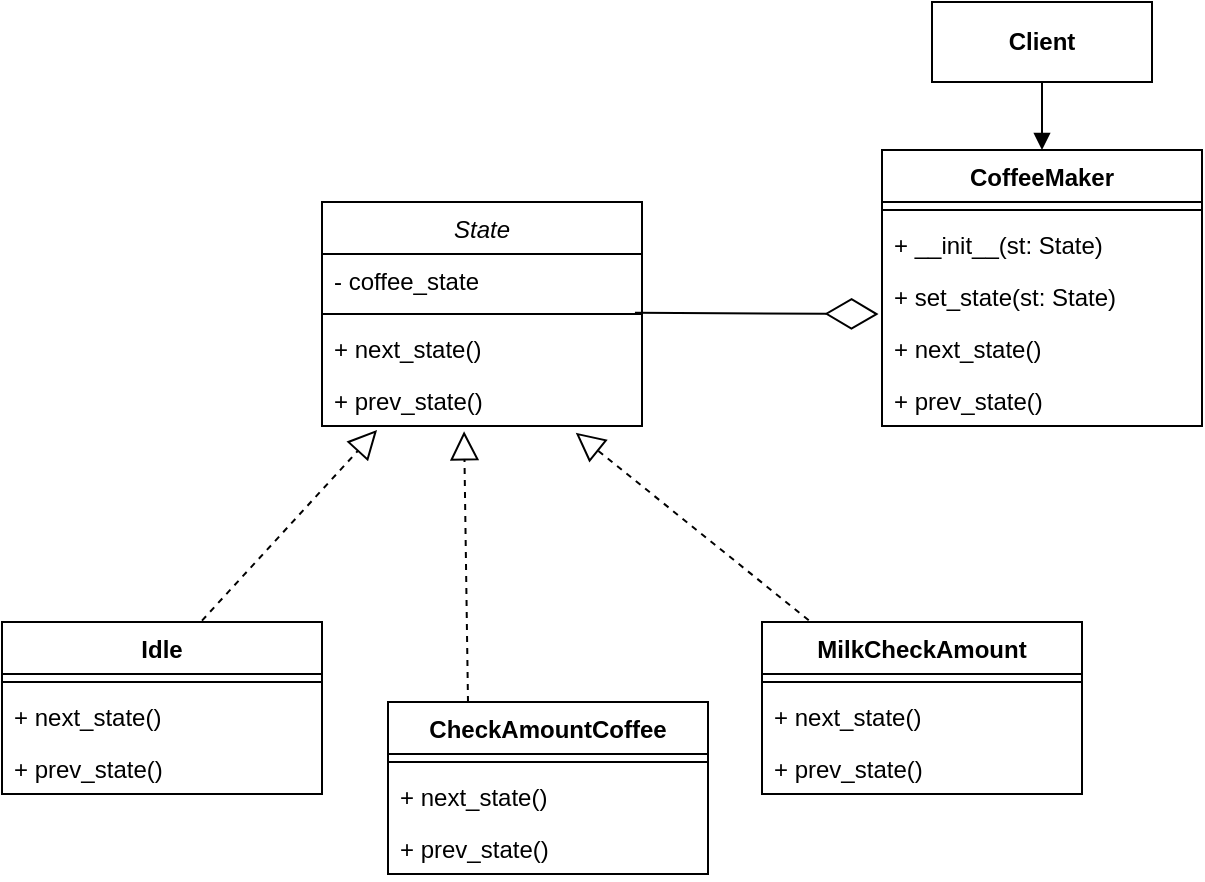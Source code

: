 <mxfile version="21.7.2" type="device">
  <diagram id="C5RBs43oDa-KdzZeNtuy" name="Page-1">
    <mxGraphModel dx="989" dy="545" grid="1" gridSize="10" guides="1" tooltips="1" connect="1" arrows="1" fold="1" page="1" pageScale="1" pageWidth="827" pageHeight="1169" math="0" shadow="0">
      <root>
        <mxCell id="WIyWlLk6GJQsqaUBKTNV-0" />
        <mxCell id="WIyWlLk6GJQsqaUBKTNV-1" parent="WIyWlLk6GJQsqaUBKTNV-0" />
        <mxCell id="fT7De7K5rYW7ky-I93JB-0" value="&lt;span style=&quot;font-weight: normal;&quot;&gt;&lt;i&gt;State&lt;/i&gt;&lt;/span&gt;" style="swimlane;fontStyle=1;align=center;verticalAlign=top;childLayout=stackLayout;horizontal=1;startSize=26;horizontalStack=0;resizeParent=1;resizeParentMax=0;resizeLast=0;collapsible=1;marginBottom=0;whiteSpace=wrap;html=1;" vertex="1" parent="WIyWlLk6GJQsqaUBKTNV-1">
          <mxGeometry x="300" y="110" width="160" height="112" as="geometry" />
        </mxCell>
        <mxCell id="fT7De7K5rYW7ky-I93JB-1" value="- coffee_state" style="text;strokeColor=none;fillColor=none;align=left;verticalAlign=top;spacingLeft=4;spacingRight=4;overflow=hidden;rotatable=0;points=[[0,0.5],[1,0.5]];portConstraint=eastwest;whiteSpace=wrap;html=1;" vertex="1" parent="fT7De7K5rYW7ky-I93JB-0">
          <mxGeometry y="26" width="160" height="26" as="geometry" />
        </mxCell>
        <mxCell id="fT7De7K5rYW7ky-I93JB-2" value="" style="line;strokeWidth=1;fillColor=none;align=left;verticalAlign=middle;spacingTop=-1;spacingLeft=3;spacingRight=3;rotatable=0;labelPosition=right;points=[];portConstraint=eastwest;strokeColor=inherit;" vertex="1" parent="fT7De7K5rYW7ky-I93JB-0">
          <mxGeometry y="52" width="160" height="8" as="geometry" />
        </mxCell>
        <mxCell id="fT7De7K5rYW7ky-I93JB-3" value="+ next_state()" style="text;strokeColor=none;fillColor=none;align=left;verticalAlign=top;spacingLeft=4;spacingRight=4;overflow=hidden;rotatable=0;points=[[0,0.5],[1,0.5]];portConstraint=eastwest;whiteSpace=wrap;html=1;" vertex="1" parent="fT7De7K5rYW7ky-I93JB-0">
          <mxGeometry y="60" width="160" height="26" as="geometry" />
        </mxCell>
        <mxCell id="fT7De7K5rYW7ky-I93JB-4" value="+ prev_state()" style="text;strokeColor=none;fillColor=none;align=left;verticalAlign=top;spacingLeft=4;spacingRight=4;overflow=hidden;rotatable=0;points=[[0,0.5],[1,0.5]];portConstraint=eastwest;whiteSpace=wrap;html=1;" vertex="1" parent="fT7De7K5rYW7ky-I93JB-0">
          <mxGeometry y="86" width="160" height="26" as="geometry" />
        </mxCell>
        <mxCell id="fT7De7K5rYW7ky-I93JB-5" value="CoffeeMaker" style="swimlane;fontStyle=1;align=center;verticalAlign=top;childLayout=stackLayout;horizontal=1;startSize=26;horizontalStack=0;resizeParent=1;resizeParentMax=0;resizeLast=0;collapsible=1;marginBottom=0;whiteSpace=wrap;html=1;" vertex="1" parent="WIyWlLk6GJQsqaUBKTNV-1">
          <mxGeometry x="580" y="84" width="160" height="138" as="geometry" />
        </mxCell>
        <mxCell id="fT7De7K5rYW7ky-I93JB-7" value="" style="line;strokeWidth=1;fillColor=none;align=left;verticalAlign=middle;spacingTop=-1;spacingLeft=3;spacingRight=3;rotatable=0;labelPosition=right;points=[];portConstraint=eastwest;strokeColor=inherit;" vertex="1" parent="fT7De7K5rYW7ky-I93JB-5">
          <mxGeometry y="26" width="160" height="8" as="geometry" />
        </mxCell>
        <mxCell id="fT7De7K5rYW7ky-I93JB-8" value="+ __init__(st: State)" style="text;strokeColor=none;fillColor=none;align=left;verticalAlign=top;spacingLeft=4;spacingRight=4;overflow=hidden;rotatable=0;points=[[0,0.5],[1,0.5]];portConstraint=eastwest;whiteSpace=wrap;html=1;" vertex="1" parent="fT7De7K5rYW7ky-I93JB-5">
          <mxGeometry y="34" width="160" height="26" as="geometry" />
        </mxCell>
        <mxCell id="fT7De7K5rYW7ky-I93JB-9" value="+ set_state(st: State)" style="text;strokeColor=none;fillColor=none;align=left;verticalAlign=top;spacingLeft=4;spacingRight=4;overflow=hidden;rotatable=0;points=[[0,0.5],[1,0.5]];portConstraint=eastwest;whiteSpace=wrap;html=1;" vertex="1" parent="fT7De7K5rYW7ky-I93JB-5">
          <mxGeometry y="60" width="160" height="26" as="geometry" />
        </mxCell>
        <mxCell id="fT7De7K5rYW7ky-I93JB-10" value="+ next_state()" style="text;strokeColor=none;fillColor=none;align=left;verticalAlign=top;spacingLeft=4;spacingRight=4;overflow=hidden;rotatable=0;points=[[0,0.5],[1,0.5]];portConstraint=eastwest;whiteSpace=wrap;html=1;" vertex="1" parent="fT7De7K5rYW7ky-I93JB-5">
          <mxGeometry y="86" width="160" height="26" as="geometry" />
        </mxCell>
        <mxCell id="fT7De7K5rYW7ky-I93JB-11" value="+ prev_state()" style="text;strokeColor=none;fillColor=none;align=left;verticalAlign=top;spacingLeft=4;spacingRight=4;overflow=hidden;rotatable=0;points=[[0,0.5],[1,0.5]];portConstraint=eastwest;whiteSpace=wrap;html=1;" vertex="1" parent="fT7De7K5rYW7ky-I93JB-5">
          <mxGeometry y="112" width="160" height="26" as="geometry" />
        </mxCell>
        <mxCell id="fT7De7K5rYW7ky-I93JB-12" value="Idle" style="swimlane;fontStyle=1;align=center;verticalAlign=top;childLayout=stackLayout;horizontal=1;startSize=26;horizontalStack=0;resizeParent=1;resizeParentMax=0;resizeLast=0;collapsible=1;marginBottom=0;whiteSpace=wrap;html=1;" vertex="1" parent="WIyWlLk6GJQsqaUBKTNV-1">
          <mxGeometry x="140" y="320" width="160" height="86" as="geometry" />
        </mxCell>
        <mxCell id="fT7De7K5rYW7ky-I93JB-13" value="" style="line;strokeWidth=1;fillColor=none;align=left;verticalAlign=middle;spacingTop=-1;spacingLeft=3;spacingRight=3;rotatable=0;labelPosition=right;points=[];portConstraint=eastwest;strokeColor=inherit;" vertex="1" parent="fT7De7K5rYW7ky-I93JB-12">
          <mxGeometry y="26" width="160" height="8" as="geometry" />
        </mxCell>
        <mxCell id="fT7De7K5rYW7ky-I93JB-16" value="+ next_state()" style="text;strokeColor=none;fillColor=none;align=left;verticalAlign=top;spacingLeft=4;spacingRight=4;overflow=hidden;rotatable=0;points=[[0,0.5],[1,0.5]];portConstraint=eastwest;whiteSpace=wrap;html=1;" vertex="1" parent="fT7De7K5rYW7ky-I93JB-12">
          <mxGeometry y="34" width="160" height="26" as="geometry" />
        </mxCell>
        <mxCell id="fT7De7K5rYW7ky-I93JB-17" value="+ prev_state()" style="text;strokeColor=none;fillColor=none;align=left;verticalAlign=top;spacingLeft=4;spacingRight=4;overflow=hidden;rotatable=0;points=[[0,0.5],[1,0.5]];portConstraint=eastwest;whiteSpace=wrap;html=1;" vertex="1" parent="fT7De7K5rYW7ky-I93JB-12">
          <mxGeometry y="60" width="160" height="26" as="geometry" />
        </mxCell>
        <mxCell id="fT7De7K5rYW7ky-I93JB-18" value="CheckAmountCoffee" style="swimlane;fontStyle=1;align=center;verticalAlign=top;childLayout=stackLayout;horizontal=1;startSize=26;horizontalStack=0;resizeParent=1;resizeParentMax=0;resizeLast=0;collapsible=1;marginBottom=0;whiteSpace=wrap;html=1;" vertex="1" parent="WIyWlLk6GJQsqaUBKTNV-1">
          <mxGeometry x="333" y="360" width="160" height="86" as="geometry" />
        </mxCell>
        <mxCell id="fT7De7K5rYW7ky-I93JB-19" value="" style="line;strokeWidth=1;fillColor=none;align=left;verticalAlign=middle;spacingTop=-1;spacingLeft=3;spacingRight=3;rotatable=0;labelPosition=right;points=[];portConstraint=eastwest;strokeColor=inherit;" vertex="1" parent="fT7De7K5rYW7ky-I93JB-18">
          <mxGeometry y="26" width="160" height="8" as="geometry" />
        </mxCell>
        <mxCell id="fT7De7K5rYW7ky-I93JB-20" value="+ next_state()" style="text;strokeColor=none;fillColor=none;align=left;verticalAlign=top;spacingLeft=4;spacingRight=4;overflow=hidden;rotatable=0;points=[[0,0.5],[1,0.5]];portConstraint=eastwest;whiteSpace=wrap;html=1;" vertex="1" parent="fT7De7K5rYW7ky-I93JB-18">
          <mxGeometry y="34" width="160" height="26" as="geometry" />
        </mxCell>
        <mxCell id="fT7De7K5rYW7ky-I93JB-21" value="+ prev_state()" style="text;strokeColor=none;fillColor=none;align=left;verticalAlign=top;spacingLeft=4;spacingRight=4;overflow=hidden;rotatable=0;points=[[0,0.5],[1,0.5]];portConstraint=eastwest;whiteSpace=wrap;html=1;" vertex="1" parent="fT7De7K5rYW7ky-I93JB-18">
          <mxGeometry y="60" width="160" height="26" as="geometry" />
        </mxCell>
        <mxCell id="fT7De7K5rYW7ky-I93JB-22" value="MilkCheckAmount" style="swimlane;fontStyle=1;align=center;verticalAlign=top;childLayout=stackLayout;horizontal=1;startSize=26;horizontalStack=0;resizeParent=1;resizeParentMax=0;resizeLast=0;collapsible=1;marginBottom=0;whiteSpace=wrap;html=1;" vertex="1" parent="WIyWlLk6GJQsqaUBKTNV-1">
          <mxGeometry x="520" y="320" width="160" height="86" as="geometry" />
        </mxCell>
        <mxCell id="fT7De7K5rYW7ky-I93JB-23" value="" style="line;strokeWidth=1;fillColor=none;align=left;verticalAlign=middle;spacingTop=-1;spacingLeft=3;spacingRight=3;rotatable=0;labelPosition=right;points=[];portConstraint=eastwest;strokeColor=inherit;" vertex="1" parent="fT7De7K5rYW7ky-I93JB-22">
          <mxGeometry y="26" width="160" height="8" as="geometry" />
        </mxCell>
        <mxCell id="fT7De7K5rYW7ky-I93JB-24" value="+ next_state()" style="text;strokeColor=none;fillColor=none;align=left;verticalAlign=top;spacingLeft=4;spacingRight=4;overflow=hidden;rotatable=0;points=[[0,0.5],[1,0.5]];portConstraint=eastwest;whiteSpace=wrap;html=1;" vertex="1" parent="fT7De7K5rYW7ky-I93JB-22">
          <mxGeometry y="34" width="160" height="26" as="geometry" />
        </mxCell>
        <mxCell id="fT7De7K5rYW7ky-I93JB-25" value="+ prev_state()" style="text;strokeColor=none;fillColor=none;align=left;verticalAlign=top;spacingLeft=4;spacingRight=4;overflow=hidden;rotatable=0;points=[[0,0.5],[1,0.5]];portConstraint=eastwest;whiteSpace=wrap;html=1;" vertex="1" parent="fT7De7K5rYW7ky-I93JB-22">
          <mxGeometry y="60" width="160" height="26" as="geometry" />
        </mxCell>
        <mxCell id="fT7De7K5rYW7ky-I93JB-26" value="" style="endArrow=block;dashed=1;endFill=0;endSize=12;html=1;rounded=0;entryX=0.172;entryY=1.076;entryDx=0;entryDy=0;entryPerimeter=0;" edge="1" parent="WIyWlLk6GJQsqaUBKTNV-1" target="fT7De7K5rYW7ky-I93JB-4">
          <mxGeometry width="160" relative="1" as="geometry">
            <mxPoint x="240" y="319.31" as="sourcePoint" />
            <mxPoint x="400" y="319.31" as="targetPoint" />
          </mxGeometry>
        </mxCell>
        <mxCell id="fT7De7K5rYW7ky-I93JB-27" value="" style="endArrow=block;dashed=1;endFill=0;endSize=12;html=1;rounded=0;entryX=0.444;entryY=1.102;entryDx=0;entryDy=0;entryPerimeter=0;exitX=0.25;exitY=0;exitDx=0;exitDy=0;" edge="1" parent="WIyWlLk6GJQsqaUBKTNV-1" source="fT7De7K5rYW7ky-I93JB-18" target="fT7De7K5rYW7ky-I93JB-4">
          <mxGeometry width="160" relative="1" as="geometry">
            <mxPoint x="346" y="345.31" as="sourcePoint" />
            <mxPoint x="454" y="250" as="targetPoint" />
          </mxGeometry>
        </mxCell>
        <mxCell id="fT7De7K5rYW7ky-I93JB-28" value="" style="endArrow=block;dashed=1;endFill=0;endSize=12;html=1;rounded=0;entryX=0.793;entryY=1.129;entryDx=0;entryDy=0;entryPerimeter=0;exitX=0.146;exitY=-0.01;exitDx=0;exitDy=0;exitPerimeter=0;" edge="1" parent="WIyWlLk6GJQsqaUBKTNV-1" source="fT7De7K5rYW7ky-I93JB-22" target="fT7De7K5rYW7ky-I93JB-4">
          <mxGeometry width="160" relative="1" as="geometry">
            <mxPoint x="480" y="305.31" as="sourcePoint" />
            <mxPoint x="588" y="210" as="targetPoint" />
          </mxGeometry>
        </mxCell>
        <mxCell id="fT7De7K5rYW7ky-I93JB-29" value="" style="endArrow=diamondThin;endFill=0;endSize=24;html=1;rounded=0;exitX=0.978;exitY=1.129;exitDx=0;exitDy=0;exitPerimeter=0;entryX=-0.011;entryY=0.847;entryDx=0;entryDy=0;entryPerimeter=0;" edge="1" parent="WIyWlLk6GJQsqaUBKTNV-1" source="fT7De7K5rYW7ky-I93JB-1" target="fT7De7K5rYW7ky-I93JB-9">
          <mxGeometry width="160" relative="1" as="geometry">
            <mxPoint x="470" y="165.66" as="sourcePoint" />
            <mxPoint x="630" y="165.66" as="targetPoint" />
          </mxGeometry>
        </mxCell>
        <mxCell id="fT7De7K5rYW7ky-I93JB-30" value="&lt;b&gt;Client&lt;/b&gt;" style="html=1;whiteSpace=wrap;" vertex="1" parent="WIyWlLk6GJQsqaUBKTNV-1">
          <mxGeometry x="605" y="10" width="110" height="40" as="geometry" />
        </mxCell>
        <mxCell id="fT7De7K5rYW7ky-I93JB-31" value="" style="html=1;verticalAlign=bottom;endArrow=block;curved=0;rounded=0;exitX=0.5;exitY=1;exitDx=0;exitDy=0;entryX=0.5;entryY=0;entryDx=0;entryDy=0;" edge="1" parent="WIyWlLk6GJQsqaUBKTNV-1" source="fT7De7K5rYW7ky-I93JB-30" target="fT7De7K5rYW7ky-I93JB-5">
          <mxGeometry width="80" relative="1" as="geometry">
            <mxPoint x="670" y="60" as="sourcePoint" />
            <mxPoint x="750" y="60" as="targetPoint" />
          </mxGeometry>
        </mxCell>
      </root>
    </mxGraphModel>
  </diagram>
</mxfile>
